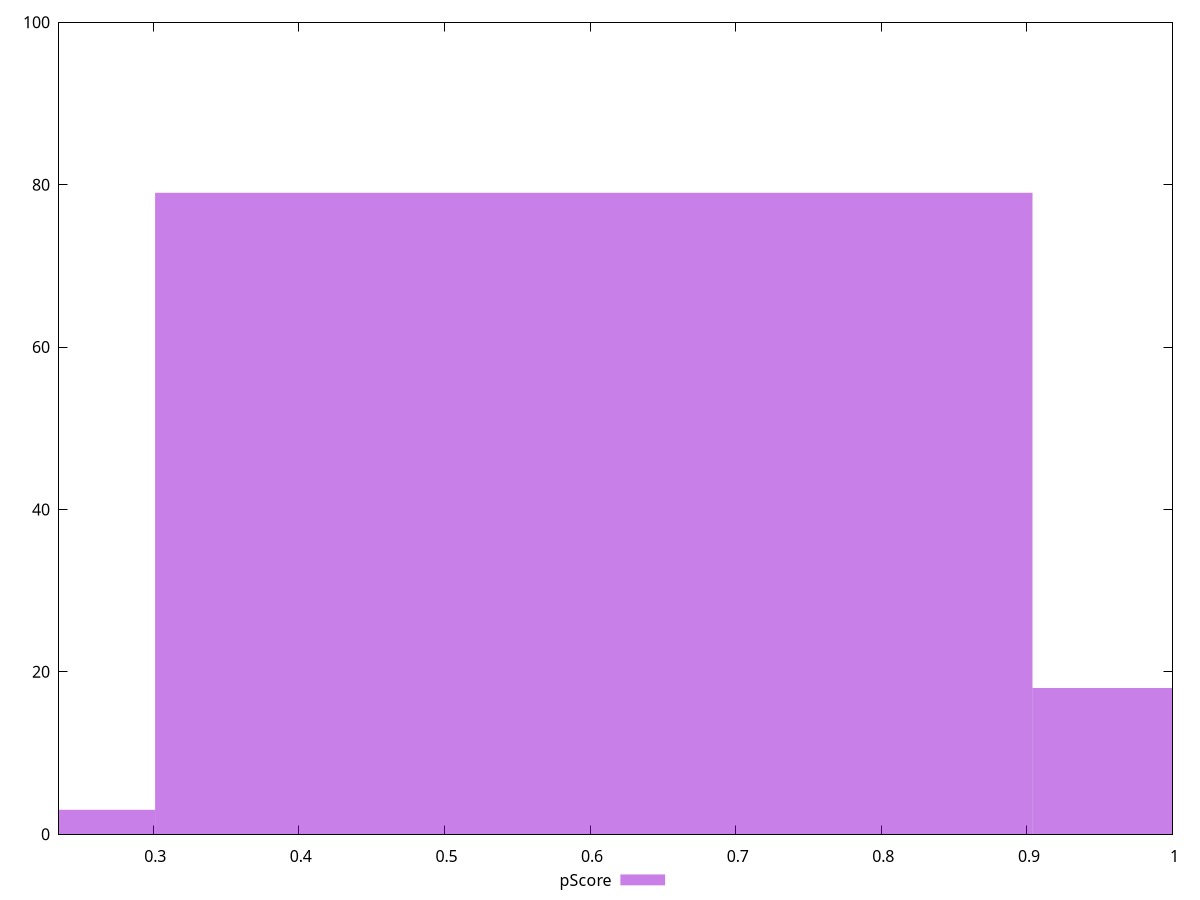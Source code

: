 reset

$pScore <<EOF
0.6025758322634402 79
0 3
1.2051516645268805 18
EOF

set key outside below
set boxwidth 0.6025758322634402
set xrange [0.23529411764705882:1]
set yrange [0:100]
set trange [0:100]
set style fill transparent solid 0.5 noborder
set terminal svg size 640, 490 enhanced background rgb 'white'
set output "report/report_00029_2021-02-24T13-36-40.390Z/unused-javascript/samples/agenda/pScore/histogram.svg"

plot $pScore title "pScore" with boxes

reset
